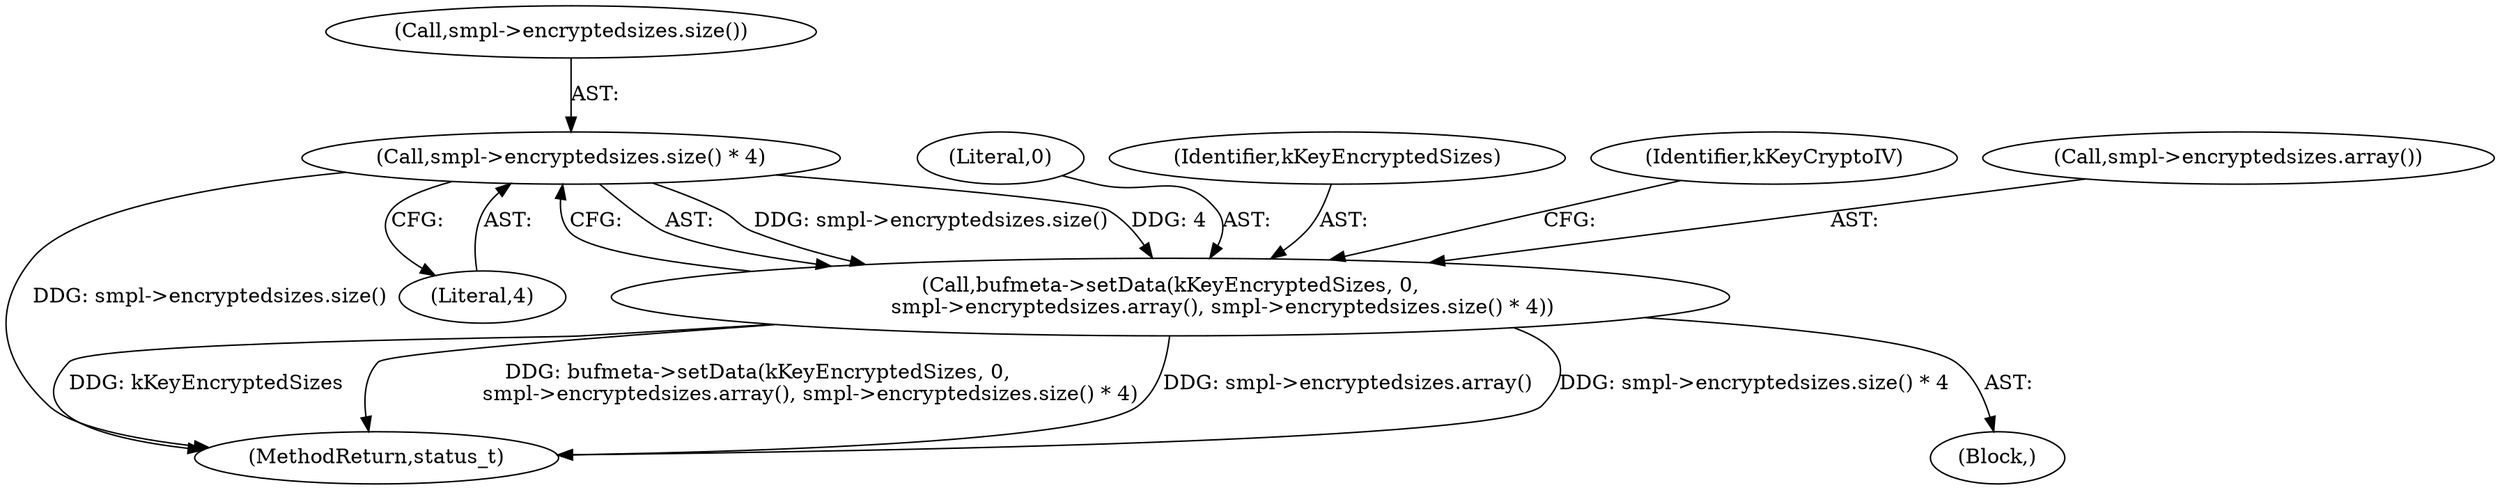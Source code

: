 digraph "0_Android_5403587a74aee2fb57076528c3927851531c8afb@API" {
"1000383" [label="(Call,smpl->encryptedsizes.size() * 4)"];
"1000379" [label="(Call,bufmeta->setData(kKeyEncryptedSizes, 0,\n                smpl->encryptedsizes.array(), smpl->encryptedsizes.size() * 4))"];
"1000383" [label="(Call,smpl->encryptedsizes.size() * 4)"];
"1000381" [label="(Literal,0)"];
"1000380" [label="(Identifier,kKeyEncryptedSizes)"];
"1000387" [label="(Identifier,kKeyCryptoIV)"];
"1000385" [label="(Literal,4)"];
"1000382" [label="(Call,smpl->encryptedsizes.array())"];
"1000942" [label="(MethodReturn,status_t)"];
"1000379" [label="(Call,bufmeta->setData(kKeyEncryptedSizes, 0,\n                smpl->encryptedsizes.array(), smpl->encryptedsizes.size() * 4))"];
"1000384" [label="(Call,smpl->encryptedsizes.size())"];
"1000371" [label="(Block,)"];
"1000383" -> "1000379"  [label="AST: "];
"1000383" -> "1000385"  [label="CFG: "];
"1000384" -> "1000383"  [label="AST: "];
"1000385" -> "1000383"  [label="AST: "];
"1000379" -> "1000383"  [label="CFG: "];
"1000383" -> "1000942"  [label="DDG: smpl->encryptedsizes.size()"];
"1000383" -> "1000379"  [label="DDG: smpl->encryptedsizes.size()"];
"1000383" -> "1000379"  [label="DDG: 4"];
"1000379" -> "1000371"  [label="AST: "];
"1000380" -> "1000379"  [label="AST: "];
"1000381" -> "1000379"  [label="AST: "];
"1000382" -> "1000379"  [label="AST: "];
"1000387" -> "1000379"  [label="CFG: "];
"1000379" -> "1000942"  [label="DDG: smpl->encryptedsizes.size() * 4"];
"1000379" -> "1000942"  [label="DDG: kKeyEncryptedSizes"];
"1000379" -> "1000942"  [label="DDG: bufmeta->setData(kKeyEncryptedSizes, 0,\n                smpl->encryptedsizes.array(), smpl->encryptedsizes.size() * 4)"];
"1000379" -> "1000942"  [label="DDG: smpl->encryptedsizes.array()"];
}
